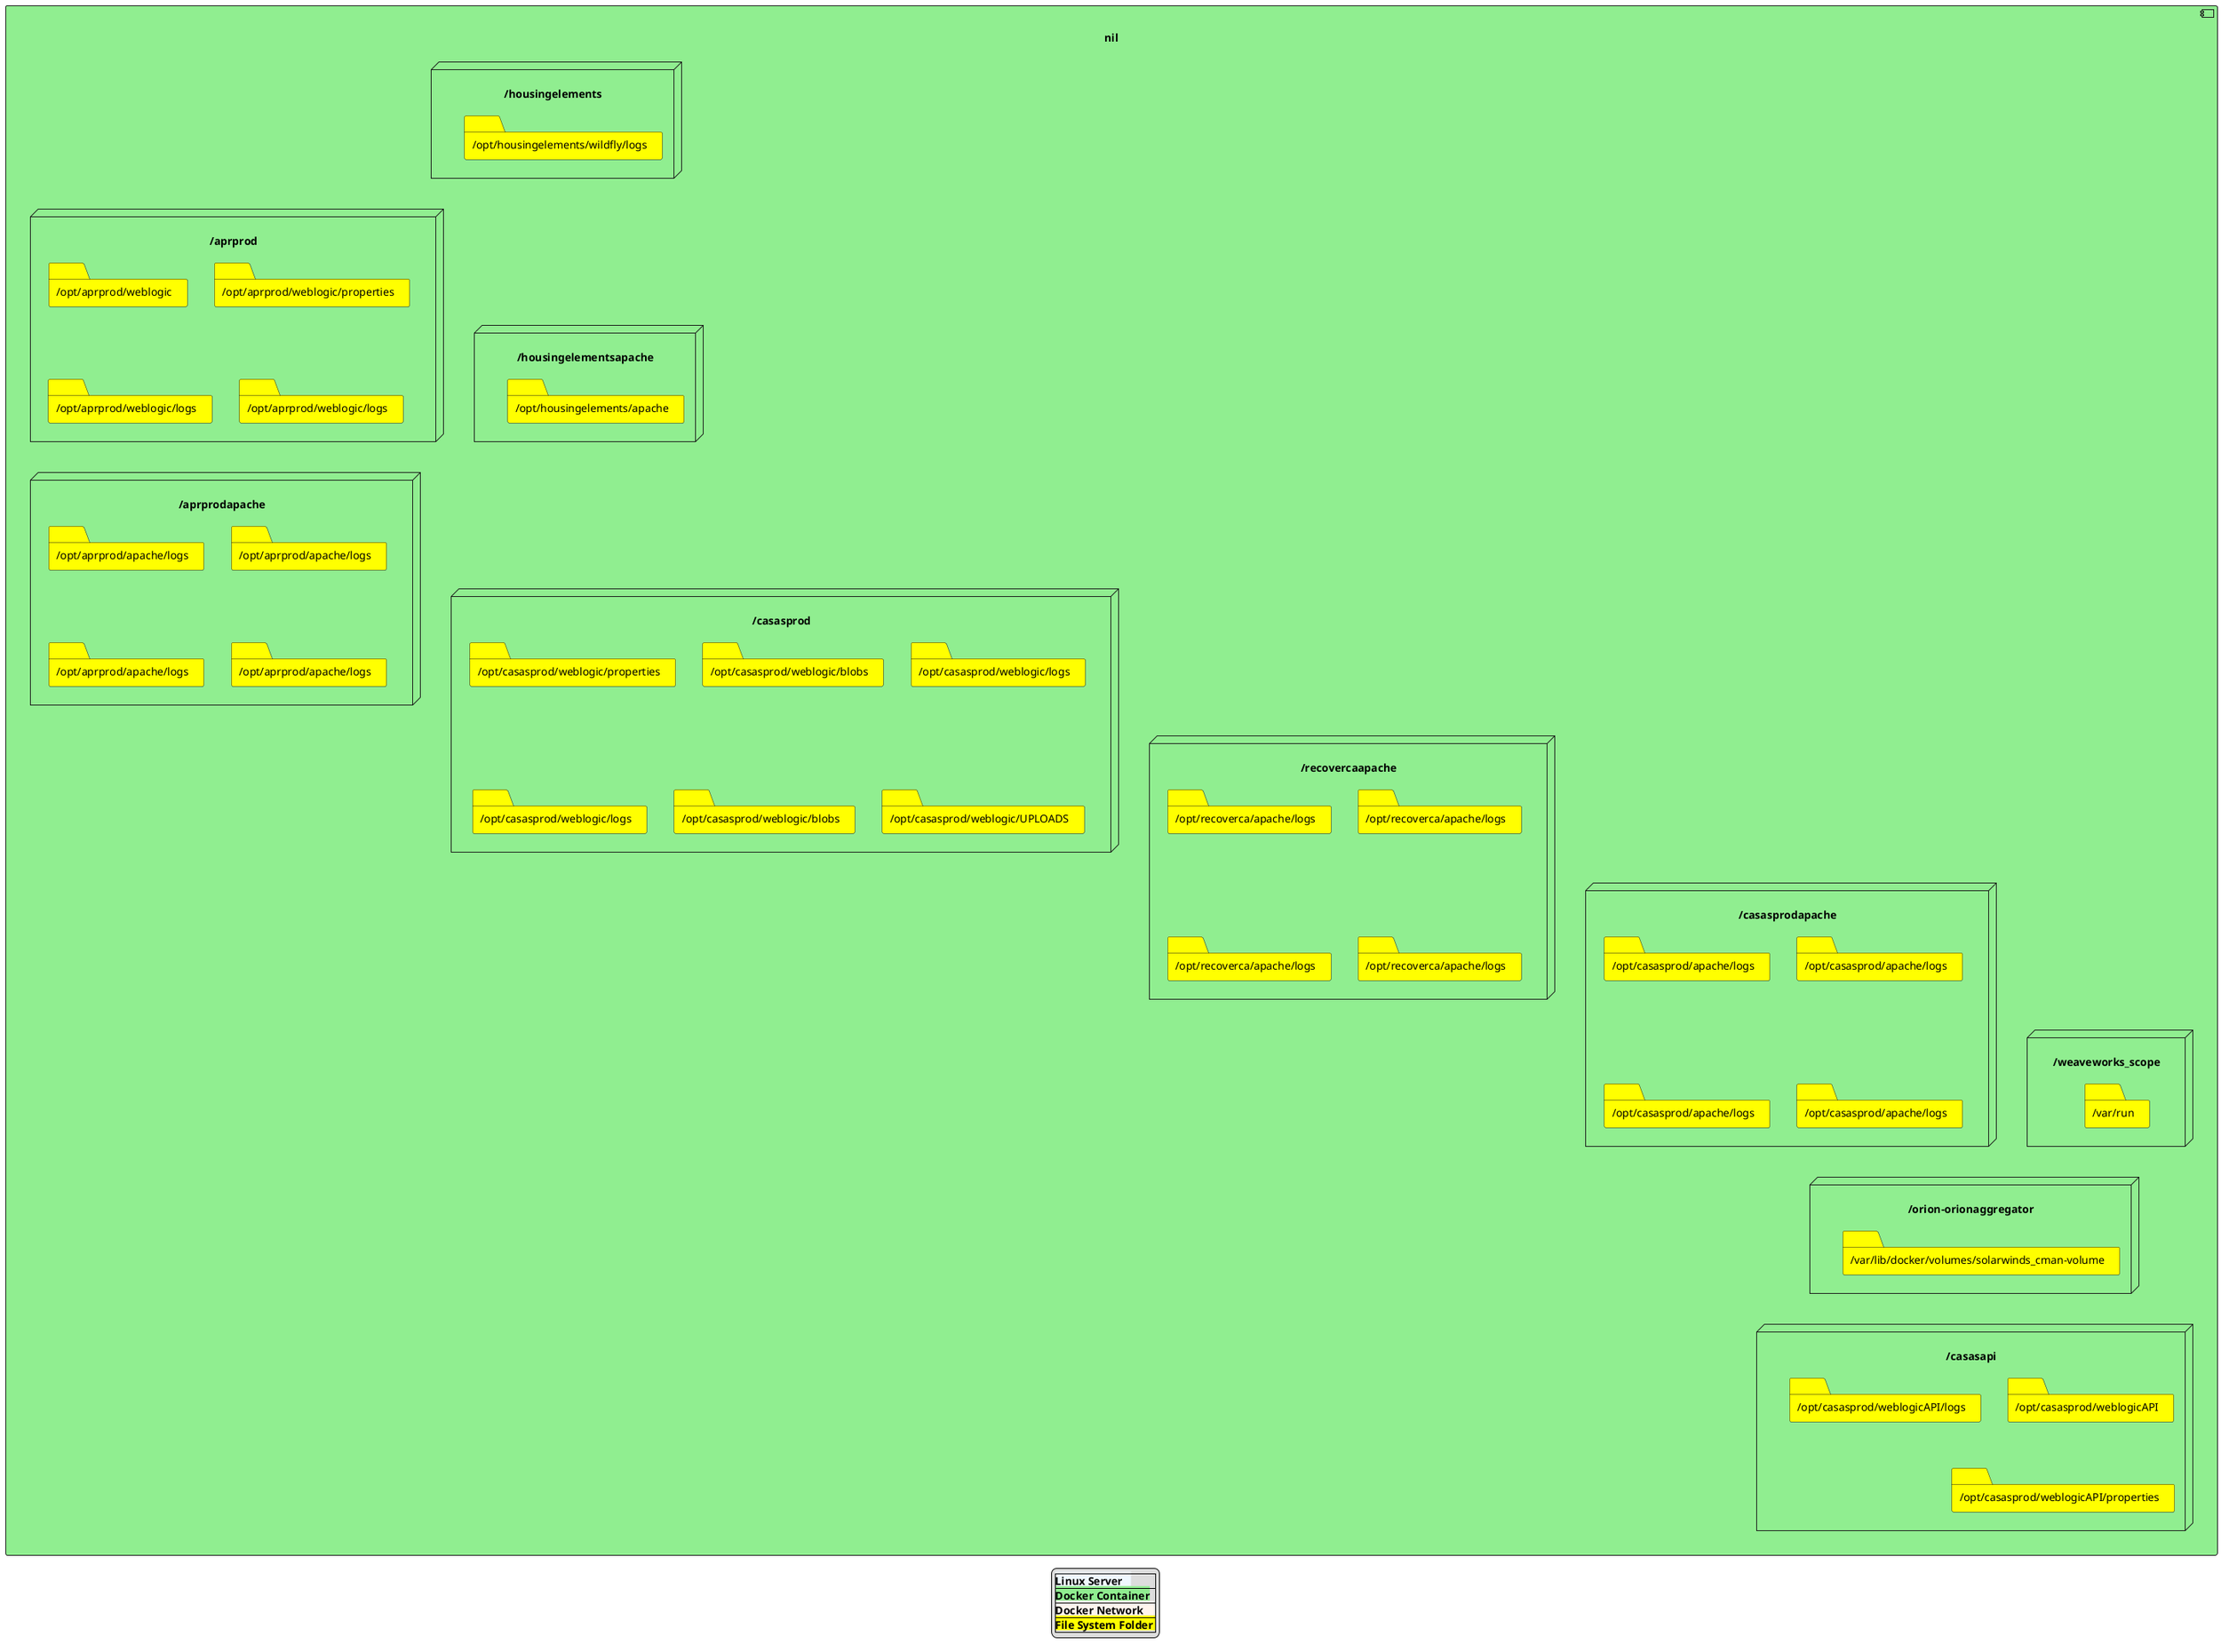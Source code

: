 @startuml "Generated"
'on: 2021-12-28T00:03:23.795-08:00
' hide stereotype
legend
|<back:AliceBlue><b>Linux Server   </b></back>|
|<back:LightGreen><b>Docker Container</b></back>|
|<back:SeaShell><b>Docker Network    </b></back>|
|<back:Yellow><b>File System Folder </b></back>|
endlegend

	component "\nnil" as x314602240 #LightGreen {
	

		node "\n/housingelements" as x216975557 #LightGreen {
	
	folder "/opt/housingelements/wildfly/logs" as x24435535 #Yellow {
	

	}

	}

		node "\n/aprprod" as x174926803 #LightGreen {
	
	folder "/opt/aprprod/weblogic/properties" as x54566453 #Yellow {
	

	}
	folder "/opt/aprprod/weblogic/logs" as x119806867 #Yellow {
	

	}
	folder "/opt/aprprod/weblogic" as x218224257 #Yellow {
	

	}
	folder "/opt/aprprod/weblogic/logs" as x227922487 #Yellow {
	

	}
		x54566453 -[hidden]- x119806867
		x218224257 -[hidden]- x227922487

	}

		node "\n/housingelementsapache" as x31121023 #LightGreen {
	
	folder "/opt/housingelements/apache" as x214166764 #Yellow {
	

	}

	}

		node "\n/aprprodapache" as x27926429 #LightGreen {
	
	folder "/opt/aprprod/apache/logs" as x109915288 #Yellow {
	

	}
	folder "/opt/aprprod/apache/logs" as x44921036 #Yellow {
	

	}
	folder "/opt/aprprod/apache/logs" as x36585569 #Yellow {
	

	}
	folder "/opt/aprprod/apache/logs" as x38716025 #Yellow {
	

	}
		x109915288 -[hidden]- x44921036
		x36585569 -[hidden]- x38716025

	}

		node "\n/casasprod" as x201186995 #LightGreen {
	
	folder "/opt/casasprod/weblogic/logs" as x195197699 #Yellow {
	

	}
	folder "/opt/casasprod/weblogic/UPLOADS" as x148800023 #Yellow {
	

	}
	folder "/opt/casasprod/weblogic/blobs" as x130795326 #Yellow {
	

	}
	folder "/opt/casasprod/weblogic/blobs" as x23810186 #Yellow {
	

	}
	folder "/opt/casasprod/weblogic/properties" as x172586117 #Yellow {
	

	}
	folder "/opt/casasprod/weblogic/logs" as x198615277 #Yellow {
	

	}
		x195197699 -[hidden]- x148800023
		x130795326 -[hidden]- x23810186
		x172586117 -[hidden]- x198615277

	}

		node "\n/recovercaapache" as x26784587 #LightGreen {
	
	folder "/opt/recoverca/apache/logs" as x99487710 #Yellow {
	

	}
	folder "/opt/recoverca/apache/logs" as x127690154 #Yellow {
	

	}
	folder "/opt/recoverca/apache/logs" as x121185543 #Yellow {
	

	}
	folder "/opt/recoverca/apache/logs" as x126469687 #Yellow {
	

	}
		x99487710 -[hidden]- x127690154
		x121185543 -[hidden]- x126469687

	}

		node "\n/casasprodapache" as x264905597 #LightGreen {
	
	folder "/opt/casasprod/apache/logs" as x215775464 #Yellow {
	

	}
	folder "/opt/casasprod/apache/logs" as x99527260 #Yellow {
	

	}
	folder "/opt/casasprod/apache/logs" as x79997361 #Yellow {
	

	}
	folder "/opt/casasprod/apache/logs" as x172051721 #Yellow {
	

	}
		x215775464 -[hidden]- x99527260
		x79997361 -[hidden]- x172051721

	}

		node "\n/weaveworks_scope" as x120489002 #LightGreen {
	
	folder "/var/run" as x106769585 #Yellow {
	

	}

	}

		node "\n/orion-orionaggregator" as x185970893 #LightGreen {
	
	folder "/var/lib/docker/volumes/solarwinds_cman-volume" as x46078711 #Yellow {
	

	}

	}

		node "\n/casasapi" as x20523776 #LightGreen {
	
	folder "/opt/casasprod/weblogicAPI" as x225693662 #Yellow {
	

	}
	folder "/opt/casasprod/weblogicAPI/properties" as x90785967 #Yellow {
	

	}
	folder "/opt/casasprod/weblogicAPI/logs" as x80047645 #Yellow {
	

	}
		x225693662 -[hidden]- x90785967

	}
x216975557 -[hidden]- x174926803
x174926803 -[hidden]- x31121023
x31121023 -[hidden]- x27926429
x27926429 -[hidden]- x201186995
x201186995 -[hidden]- x26784587
x26784587 -[hidden]- x264905597
x264905597 -[hidden]- x120489002
x120489002 -[hidden]- x185970893
x185970893 -[hidden]- x20523776

}
@enduml